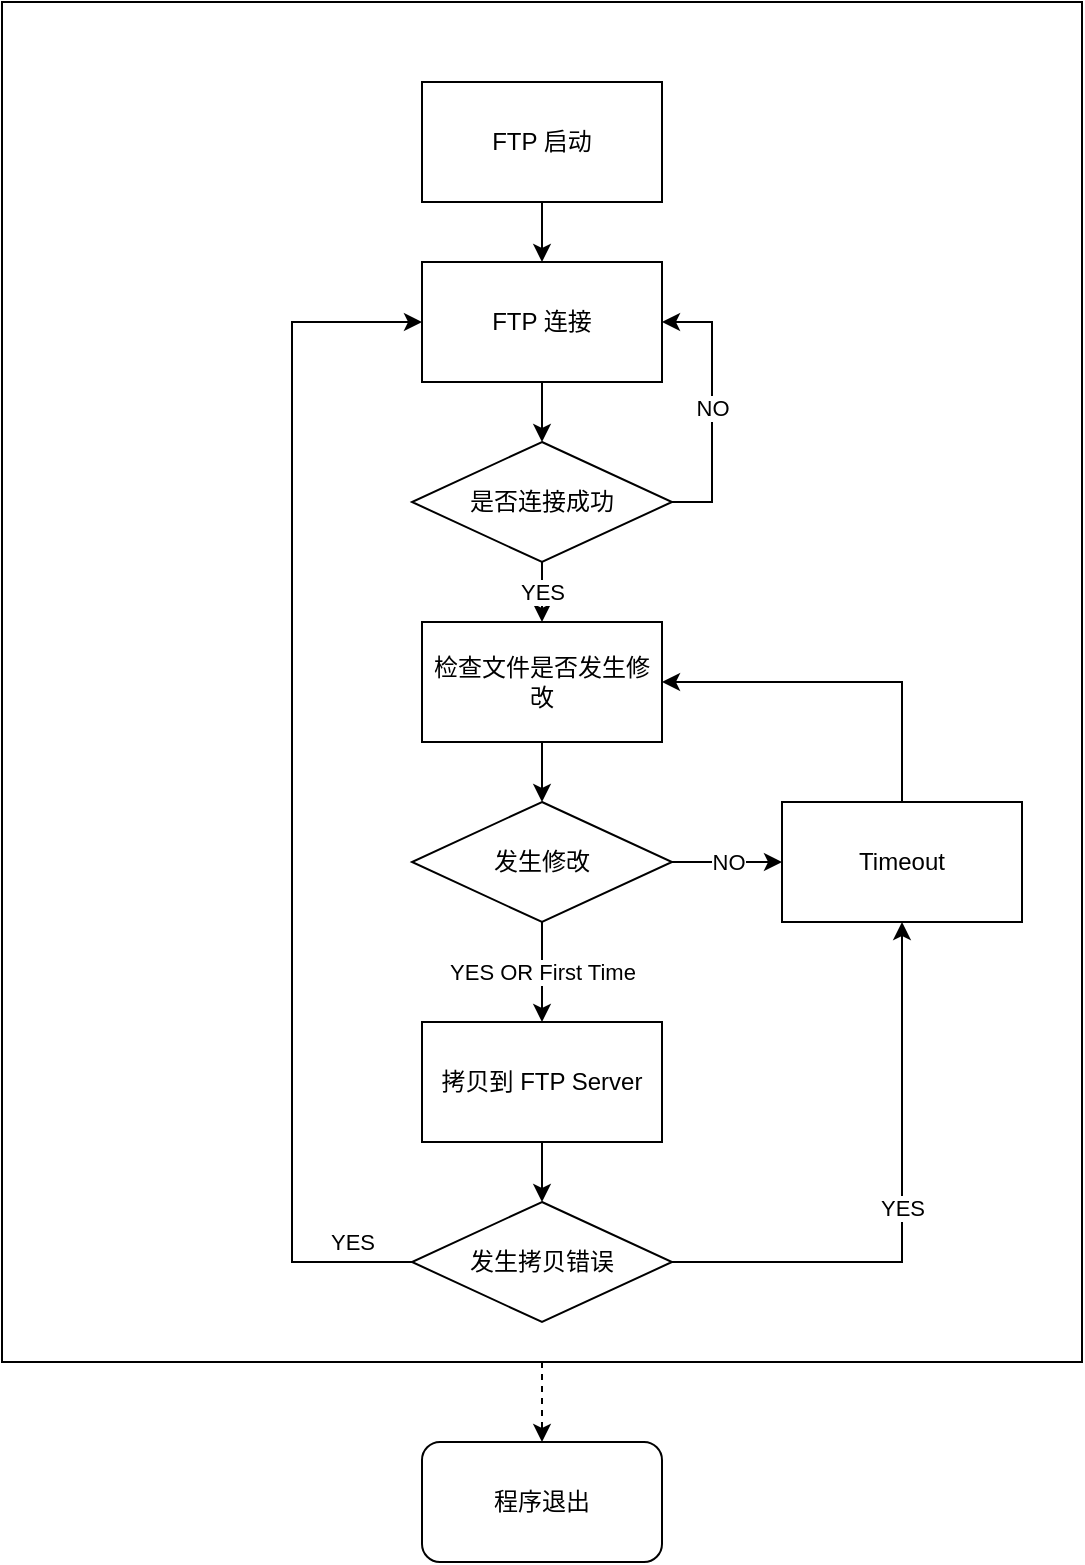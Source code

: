 <mxfile version="13.6.2" type="device"><diagram id="GU1OxogSR0QmupKzNI1j" name="Page-1"><mxGraphModel dx="1086" dy="806" grid="1" gridSize="10" guides="1" tooltips="1" connect="1" arrows="1" fold="1" page="1" pageScale="1" pageWidth="850" pageHeight="1100" math="0" shadow="0"><root><mxCell id="0"/><mxCell id="1" parent="0"/><mxCell id="Oipvp7IppK-lISQx_olv-30" value="" style="rounded=0;whiteSpace=wrap;html=1;" vertex="1" parent="1"><mxGeometry x="150" y="40" width="540" height="680" as="geometry"/></mxCell><mxCell id="Oipvp7IppK-lISQx_olv-3" value="" style="edgeStyle=orthogonalEdgeStyle;rounded=0;orthogonalLoop=1;jettySize=auto;html=1;" edge="1" parent="1" source="Oipvp7IppK-lISQx_olv-1" target="Oipvp7IppK-lISQx_olv-2"><mxGeometry relative="1" as="geometry"/></mxCell><mxCell id="Oipvp7IppK-lISQx_olv-1" value="FTP 启动" style="rounded=0;whiteSpace=wrap;html=1;" vertex="1" parent="1"><mxGeometry x="360" y="80" width="120" height="60" as="geometry"/></mxCell><mxCell id="Oipvp7IppK-lISQx_olv-7" value="" style="edgeStyle=orthogonalEdgeStyle;rounded=0;orthogonalLoop=1;jettySize=auto;html=1;exitX=0.5;exitY=1;exitDx=0;exitDy=0;entryX=0.5;entryY=0;entryDx=0;entryDy=0;" edge="1" parent="1" source="Oipvp7IppK-lISQx_olv-2" target="Oipvp7IppK-lISQx_olv-4"><mxGeometry x="1" y="-100" relative="1" as="geometry"><mxPoint y="10" as="offset"/></mxGeometry></mxCell><mxCell id="Oipvp7IppK-lISQx_olv-2" value="FTP 连接" style="rounded=0;whiteSpace=wrap;html=1;" vertex="1" parent="1"><mxGeometry x="360" y="170" width="120" height="60" as="geometry"/></mxCell><mxCell id="Oipvp7IppK-lISQx_olv-8" value="NO" style="edgeStyle=orthogonalEdgeStyle;rounded=0;orthogonalLoop=1;jettySize=auto;html=1;exitX=1;exitY=0.5;exitDx=0;exitDy=0;entryX=1;entryY=0.5;entryDx=0;entryDy=0;" edge="1" parent="1" source="Oipvp7IppK-lISQx_olv-4" target="Oipvp7IppK-lISQx_olv-2"><mxGeometry relative="1" as="geometry"/></mxCell><mxCell id="Oipvp7IppK-lISQx_olv-10" value="YES" style="edgeStyle=orthogonalEdgeStyle;rounded=0;orthogonalLoop=1;jettySize=auto;html=1;exitX=0.5;exitY=1;exitDx=0;exitDy=0;entryX=0.5;entryY=0;entryDx=0;entryDy=0;" edge="1" parent="1" source="Oipvp7IppK-lISQx_olv-4" target="Oipvp7IppK-lISQx_olv-9"><mxGeometry relative="1" as="geometry"/></mxCell><mxCell id="Oipvp7IppK-lISQx_olv-4" value="是否连接成功" style="rhombus;whiteSpace=wrap;html=1;" vertex="1" parent="1"><mxGeometry x="355" y="260" width="130" height="60" as="geometry"/></mxCell><mxCell id="Oipvp7IppK-lISQx_olv-15" style="edgeStyle=orthogonalEdgeStyle;rounded=0;orthogonalLoop=1;jettySize=auto;html=1;exitX=0.5;exitY=1;exitDx=0;exitDy=0;entryX=0.5;entryY=0;entryDx=0;entryDy=0;" edge="1" parent="1" source="Oipvp7IppK-lISQx_olv-9" target="Oipvp7IppK-lISQx_olv-14"><mxGeometry relative="1" as="geometry"/></mxCell><mxCell id="Oipvp7IppK-lISQx_olv-9" value="检查文件是否发生修改" style="rounded=0;whiteSpace=wrap;html=1;" vertex="1" parent="1"><mxGeometry x="360" y="350" width="120" height="60" as="geometry"/></mxCell><mxCell id="Oipvp7IppK-lISQx_olv-19" value="NO" style="edgeStyle=orthogonalEdgeStyle;rounded=0;orthogonalLoop=1;jettySize=auto;html=1;exitX=1;exitY=0.5;exitDx=0;exitDy=0;entryX=0;entryY=0.5;entryDx=0;entryDy=0;" edge="1" parent="1" source="Oipvp7IppK-lISQx_olv-14" target="Oipvp7IppK-lISQx_olv-18"><mxGeometry relative="1" as="geometry"/></mxCell><mxCell id="Oipvp7IppK-lISQx_olv-22" value="YES OR First Time" style="edgeStyle=orthogonalEdgeStyle;rounded=0;orthogonalLoop=1;jettySize=auto;html=1;exitX=0.5;exitY=1;exitDx=0;exitDy=0;" edge="1" parent="1" source="Oipvp7IppK-lISQx_olv-14" target="Oipvp7IppK-lISQx_olv-21"><mxGeometry relative="1" as="geometry"/></mxCell><mxCell id="Oipvp7IppK-lISQx_olv-14" value="发生修改" style="rhombus;whiteSpace=wrap;html=1;" vertex="1" parent="1"><mxGeometry x="355" y="440" width="130" height="60" as="geometry"/></mxCell><mxCell id="Oipvp7IppK-lISQx_olv-20" style="edgeStyle=orthogonalEdgeStyle;rounded=0;orthogonalLoop=1;jettySize=auto;html=1;entryX=1;entryY=0.5;entryDx=0;entryDy=0;exitX=0.5;exitY=0;exitDx=0;exitDy=0;" edge="1" parent="1" source="Oipvp7IppK-lISQx_olv-18" target="Oipvp7IppK-lISQx_olv-9"><mxGeometry relative="1" as="geometry"><mxPoint x="600" y="380" as="targetPoint"/></mxGeometry></mxCell><mxCell id="Oipvp7IppK-lISQx_olv-18" value="Timeout" style="rounded=0;whiteSpace=wrap;html=1;" vertex="1" parent="1"><mxGeometry x="540" y="440" width="120" height="60" as="geometry"/></mxCell><mxCell id="Oipvp7IppK-lISQx_olv-25" style="edgeStyle=orthogonalEdgeStyle;rounded=0;orthogonalLoop=1;jettySize=auto;html=1;exitX=0.5;exitY=1;exitDx=0;exitDy=0;entryX=0.5;entryY=0;entryDx=0;entryDy=0;" edge="1" parent="1" source="Oipvp7IppK-lISQx_olv-21" target="Oipvp7IppK-lISQx_olv-24"><mxGeometry relative="1" as="geometry"/></mxCell><mxCell id="Oipvp7IppK-lISQx_olv-21" value="拷贝到 FTP Server" style="rounded=0;whiteSpace=wrap;html=1;" vertex="1" parent="1"><mxGeometry x="360" y="550" width="120" height="60" as="geometry"/></mxCell><mxCell id="Oipvp7IppK-lISQx_olv-26" value="YES" style="edgeStyle=orthogonalEdgeStyle;rounded=0;orthogonalLoop=1;jettySize=auto;html=1;exitX=0;exitY=0.5;exitDx=0;exitDy=0;entryX=0;entryY=0.5;entryDx=0;entryDy=0;" edge="1" parent="1" source="Oipvp7IppK-lISQx_olv-24" target="Oipvp7IppK-lISQx_olv-2"><mxGeometry x="-0.899" y="-10" relative="1" as="geometry"><Array as="points"><mxPoint x="295" y="670"/><mxPoint x="295" y="200"/></Array><mxPoint as="offset"/></mxGeometry></mxCell><mxCell id="Oipvp7IppK-lISQx_olv-28" value="YES" style="edgeStyle=orthogonalEdgeStyle;rounded=0;orthogonalLoop=1;jettySize=auto;html=1;exitX=1;exitY=0.5;exitDx=0;exitDy=0;entryX=0.5;entryY=1;entryDx=0;entryDy=0;" edge="1" parent="1" source="Oipvp7IppK-lISQx_olv-24" target="Oipvp7IppK-lISQx_olv-18"><mxGeometry relative="1" as="geometry"/></mxCell><mxCell id="Oipvp7IppK-lISQx_olv-31" style="edgeStyle=orthogonalEdgeStyle;rounded=0;orthogonalLoop=1;jettySize=auto;html=1;dashed=1;exitX=0.5;exitY=1;exitDx=0;exitDy=0;" edge="1" parent="1" source="Oipvp7IppK-lISQx_olv-30" target="Oipvp7IppK-lISQx_olv-29"><mxGeometry relative="1" as="geometry"><mxPoint x="365" y="730" as="sourcePoint"/></mxGeometry></mxCell><mxCell id="Oipvp7IppK-lISQx_olv-24" value="发生拷贝错误" style="rhombus;whiteSpace=wrap;html=1;" vertex="1" parent="1"><mxGeometry x="355" y="640" width="130" height="60" as="geometry"/></mxCell><mxCell id="Oipvp7IppK-lISQx_olv-29" value="程序退出" style="rounded=1;whiteSpace=wrap;html=1;" vertex="1" parent="1"><mxGeometry x="360" y="760" width="120" height="60" as="geometry"/></mxCell></root></mxGraphModel></diagram></mxfile>
